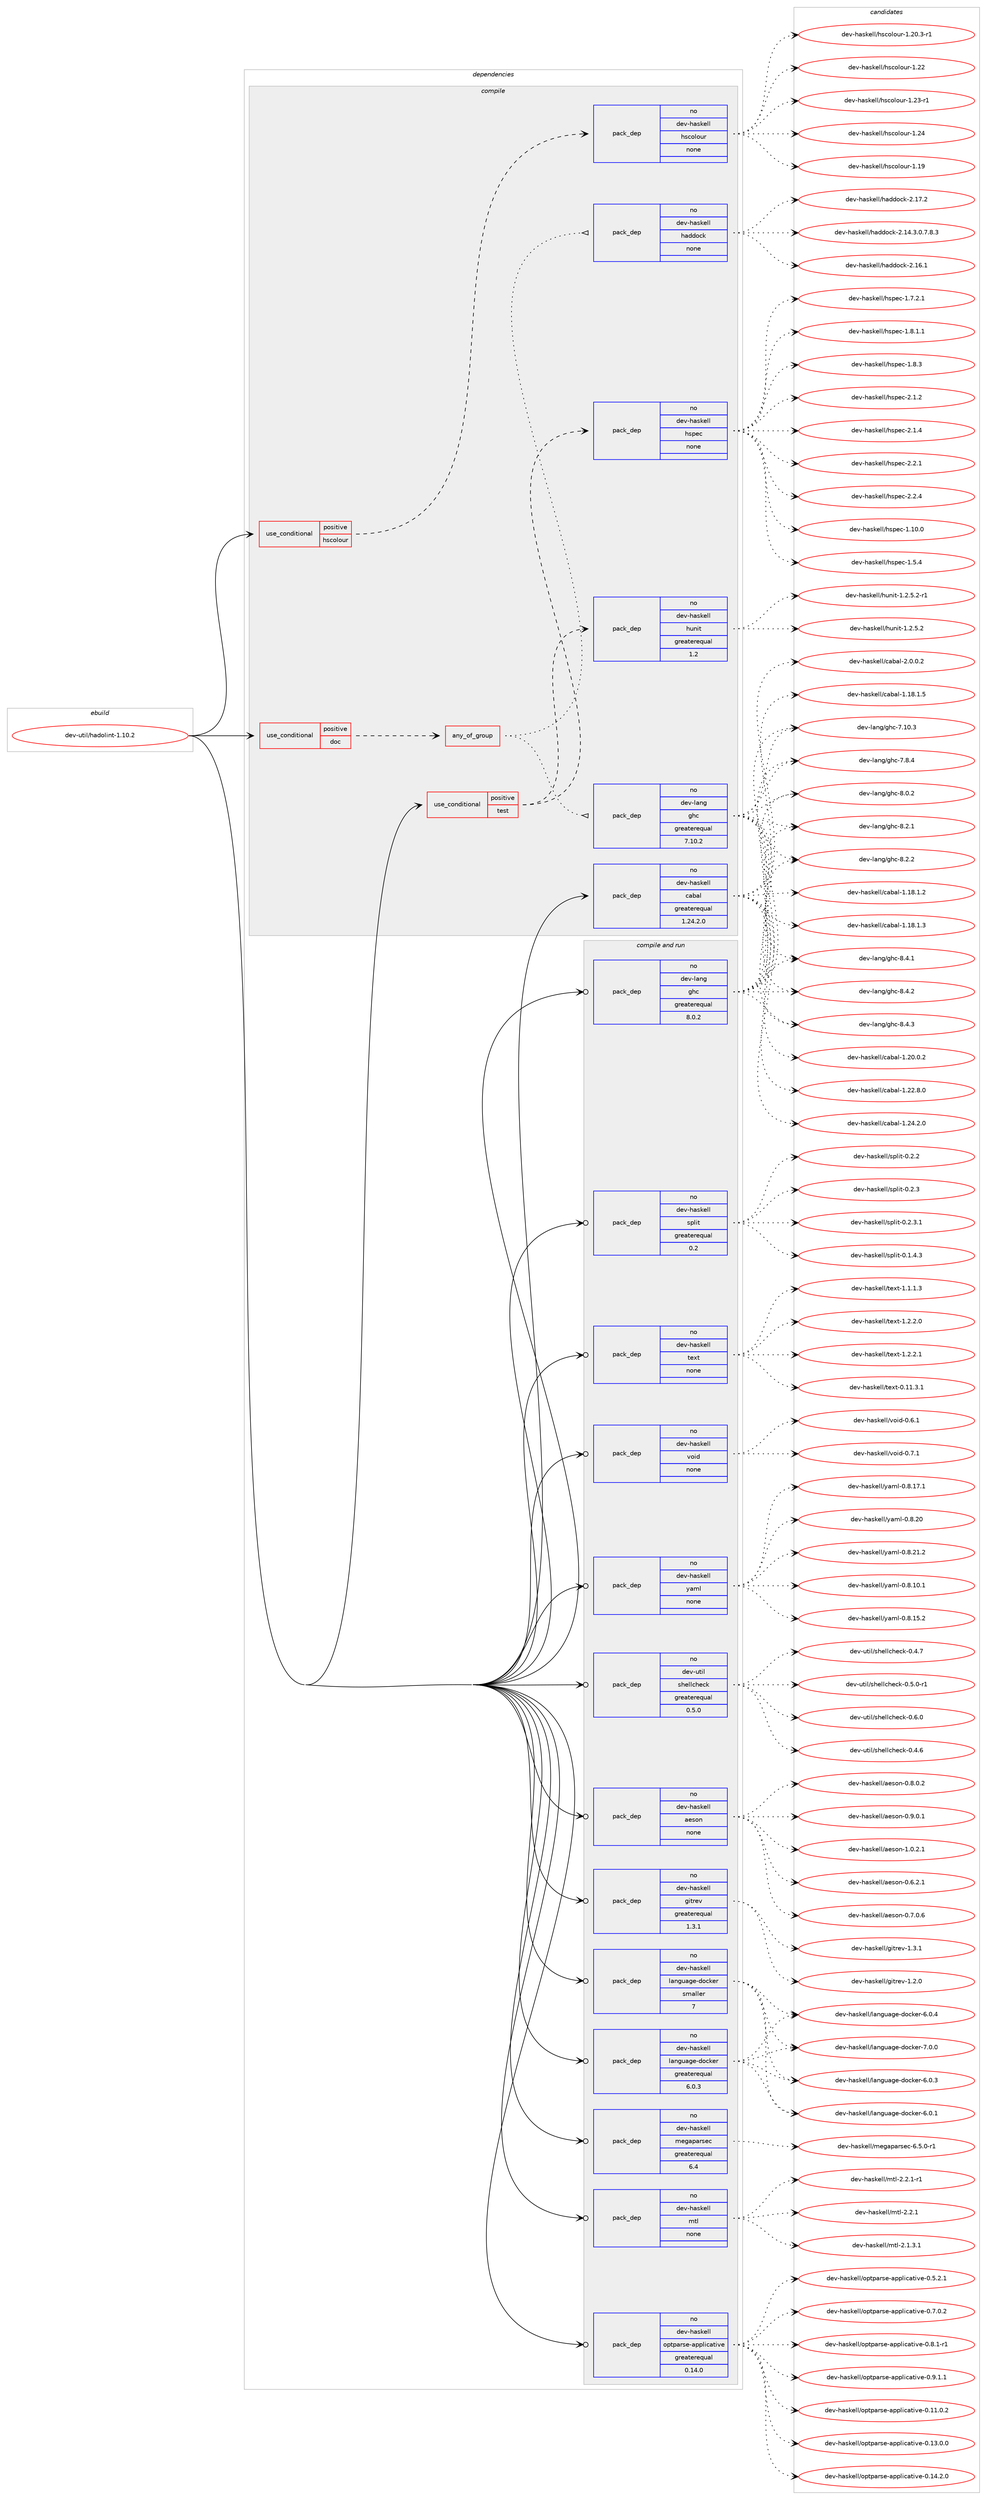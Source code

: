 digraph prolog {

# *************
# Graph options
# *************

newrank=true;
concentrate=true;
compound=true;
graph [rankdir=LR,fontname=Helvetica,fontsize=10,ranksep=1.5];#, ranksep=2.5, nodesep=0.2];
edge  [arrowhead=vee];
node  [fontname=Helvetica,fontsize=10];

# **********
# The ebuild
# **********

subgraph cluster_leftcol {
color=gray;
rank=same;
label=<<i>ebuild</i>>;
id [label="dev-util/hadolint-1.10.2", color=red, width=4, href="../dev-util/hadolint-1.10.2.svg"];
}

# ****************
# The dependencies
# ****************

subgraph cluster_midcol {
color=gray;
label=<<i>dependencies</i>>;
subgraph cluster_compile {
fillcolor="#eeeeee";
style=filled;
label=<<i>compile</i>>;
subgraph cond424519 {
dependency1546191 [label=<<TABLE BORDER="0" CELLBORDER="1" CELLSPACING="0" CELLPADDING="4"><TR><TD ROWSPAN="3" CELLPADDING="10">use_conditional</TD></TR><TR><TD>positive</TD></TR><TR><TD>doc</TD></TR></TABLE>>, shape=none, color=red];
subgraph any23062 {
dependency1546192 [label=<<TABLE BORDER="0" CELLBORDER="1" CELLSPACING="0" CELLPADDING="4"><TR><TD CELLPADDING="10">any_of_group</TD></TR></TABLE>>, shape=none, color=red];subgraph pack1098017 {
dependency1546193 [label=<<TABLE BORDER="0" CELLBORDER="1" CELLSPACING="0" CELLPADDING="4" WIDTH="220"><TR><TD ROWSPAN="6" CELLPADDING="30">pack_dep</TD></TR><TR><TD WIDTH="110">no</TD></TR><TR><TD>dev-haskell</TD></TR><TR><TD>haddock</TD></TR><TR><TD>none</TD></TR><TR><TD></TD></TR></TABLE>>, shape=none, color=blue];
}
dependency1546192:e -> dependency1546193:w [weight=20,style="dotted",arrowhead="oinv"];
subgraph pack1098018 {
dependency1546194 [label=<<TABLE BORDER="0" CELLBORDER="1" CELLSPACING="0" CELLPADDING="4" WIDTH="220"><TR><TD ROWSPAN="6" CELLPADDING="30">pack_dep</TD></TR><TR><TD WIDTH="110">no</TD></TR><TR><TD>dev-lang</TD></TR><TR><TD>ghc</TD></TR><TR><TD>greaterequal</TD></TR><TR><TD>7.10.2</TD></TR></TABLE>>, shape=none, color=blue];
}
dependency1546192:e -> dependency1546194:w [weight=20,style="dotted",arrowhead="oinv"];
}
dependency1546191:e -> dependency1546192:w [weight=20,style="dashed",arrowhead="vee"];
}
id:e -> dependency1546191:w [weight=20,style="solid",arrowhead="vee"];
subgraph cond424520 {
dependency1546195 [label=<<TABLE BORDER="0" CELLBORDER="1" CELLSPACING="0" CELLPADDING="4"><TR><TD ROWSPAN="3" CELLPADDING="10">use_conditional</TD></TR><TR><TD>positive</TD></TR><TR><TD>hscolour</TD></TR></TABLE>>, shape=none, color=red];
subgraph pack1098019 {
dependency1546196 [label=<<TABLE BORDER="0" CELLBORDER="1" CELLSPACING="0" CELLPADDING="4" WIDTH="220"><TR><TD ROWSPAN="6" CELLPADDING="30">pack_dep</TD></TR><TR><TD WIDTH="110">no</TD></TR><TR><TD>dev-haskell</TD></TR><TR><TD>hscolour</TD></TR><TR><TD>none</TD></TR><TR><TD></TD></TR></TABLE>>, shape=none, color=blue];
}
dependency1546195:e -> dependency1546196:w [weight=20,style="dashed",arrowhead="vee"];
}
id:e -> dependency1546195:w [weight=20,style="solid",arrowhead="vee"];
subgraph cond424521 {
dependency1546197 [label=<<TABLE BORDER="0" CELLBORDER="1" CELLSPACING="0" CELLPADDING="4"><TR><TD ROWSPAN="3" CELLPADDING="10">use_conditional</TD></TR><TR><TD>positive</TD></TR><TR><TD>test</TD></TR></TABLE>>, shape=none, color=red];
subgraph pack1098020 {
dependency1546198 [label=<<TABLE BORDER="0" CELLBORDER="1" CELLSPACING="0" CELLPADDING="4" WIDTH="220"><TR><TD ROWSPAN="6" CELLPADDING="30">pack_dep</TD></TR><TR><TD WIDTH="110">no</TD></TR><TR><TD>dev-haskell</TD></TR><TR><TD>hspec</TD></TR><TR><TD>none</TD></TR><TR><TD></TD></TR></TABLE>>, shape=none, color=blue];
}
dependency1546197:e -> dependency1546198:w [weight=20,style="dashed",arrowhead="vee"];
subgraph pack1098021 {
dependency1546199 [label=<<TABLE BORDER="0" CELLBORDER="1" CELLSPACING="0" CELLPADDING="4" WIDTH="220"><TR><TD ROWSPAN="6" CELLPADDING="30">pack_dep</TD></TR><TR><TD WIDTH="110">no</TD></TR><TR><TD>dev-haskell</TD></TR><TR><TD>hunit</TD></TR><TR><TD>greaterequal</TD></TR><TR><TD>1.2</TD></TR></TABLE>>, shape=none, color=blue];
}
dependency1546197:e -> dependency1546199:w [weight=20,style="dashed",arrowhead="vee"];
}
id:e -> dependency1546197:w [weight=20,style="solid",arrowhead="vee"];
subgraph pack1098022 {
dependency1546200 [label=<<TABLE BORDER="0" CELLBORDER="1" CELLSPACING="0" CELLPADDING="4" WIDTH="220"><TR><TD ROWSPAN="6" CELLPADDING="30">pack_dep</TD></TR><TR><TD WIDTH="110">no</TD></TR><TR><TD>dev-haskell</TD></TR><TR><TD>cabal</TD></TR><TR><TD>greaterequal</TD></TR><TR><TD>1.24.2.0</TD></TR></TABLE>>, shape=none, color=blue];
}
id:e -> dependency1546200:w [weight=20,style="solid",arrowhead="vee"];
}
subgraph cluster_compileandrun {
fillcolor="#eeeeee";
style=filled;
label=<<i>compile and run</i>>;
subgraph pack1098023 {
dependency1546201 [label=<<TABLE BORDER="0" CELLBORDER="1" CELLSPACING="0" CELLPADDING="4" WIDTH="220"><TR><TD ROWSPAN="6" CELLPADDING="30">pack_dep</TD></TR><TR><TD WIDTH="110">no</TD></TR><TR><TD>dev-haskell</TD></TR><TR><TD>aeson</TD></TR><TR><TD>none</TD></TR><TR><TD></TD></TR></TABLE>>, shape=none, color=blue];
}
id:e -> dependency1546201:w [weight=20,style="solid",arrowhead="odotvee"];
subgraph pack1098024 {
dependency1546202 [label=<<TABLE BORDER="0" CELLBORDER="1" CELLSPACING="0" CELLPADDING="4" WIDTH="220"><TR><TD ROWSPAN="6" CELLPADDING="30">pack_dep</TD></TR><TR><TD WIDTH="110">no</TD></TR><TR><TD>dev-haskell</TD></TR><TR><TD>gitrev</TD></TR><TR><TD>greaterequal</TD></TR><TR><TD>1.3.1</TD></TR></TABLE>>, shape=none, color=blue];
}
id:e -> dependency1546202:w [weight=20,style="solid",arrowhead="odotvee"];
subgraph pack1098025 {
dependency1546203 [label=<<TABLE BORDER="0" CELLBORDER="1" CELLSPACING="0" CELLPADDING="4" WIDTH="220"><TR><TD ROWSPAN="6" CELLPADDING="30">pack_dep</TD></TR><TR><TD WIDTH="110">no</TD></TR><TR><TD>dev-haskell</TD></TR><TR><TD>language-docker</TD></TR><TR><TD>greaterequal</TD></TR><TR><TD>6.0.3</TD></TR></TABLE>>, shape=none, color=blue];
}
id:e -> dependency1546203:w [weight=20,style="solid",arrowhead="odotvee"];
subgraph pack1098026 {
dependency1546204 [label=<<TABLE BORDER="0" CELLBORDER="1" CELLSPACING="0" CELLPADDING="4" WIDTH="220"><TR><TD ROWSPAN="6" CELLPADDING="30">pack_dep</TD></TR><TR><TD WIDTH="110">no</TD></TR><TR><TD>dev-haskell</TD></TR><TR><TD>language-docker</TD></TR><TR><TD>smaller</TD></TR><TR><TD>7</TD></TR></TABLE>>, shape=none, color=blue];
}
id:e -> dependency1546204:w [weight=20,style="solid",arrowhead="odotvee"];
subgraph pack1098027 {
dependency1546205 [label=<<TABLE BORDER="0" CELLBORDER="1" CELLSPACING="0" CELLPADDING="4" WIDTH="220"><TR><TD ROWSPAN="6" CELLPADDING="30">pack_dep</TD></TR><TR><TD WIDTH="110">no</TD></TR><TR><TD>dev-haskell</TD></TR><TR><TD>megaparsec</TD></TR><TR><TD>greaterequal</TD></TR><TR><TD>6.4</TD></TR></TABLE>>, shape=none, color=blue];
}
id:e -> dependency1546205:w [weight=20,style="solid",arrowhead="odotvee"];
subgraph pack1098028 {
dependency1546206 [label=<<TABLE BORDER="0" CELLBORDER="1" CELLSPACING="0" CELLPADDING="4" WIDTH="220"><TR><TD ROWSPAN="6" CELLPADDING="30">pack_dep</TD></TR><TR><TD WIDTH="110">no</TD></TR><TR><TD>dev-haskell</TD></TR><TR><TD>mtl</TD></TR><TR><TD>none</TD></TR><TR><TD></TD></TR></TABLE>>, shape=none, color=blue];
}
id:e -> dependency1546206:w [weight=20,style="solid",arrowhead="odotvee"];
subgraph pack1098029 {
dependency1546207 [label=<<TABLE BORDER="0" CELLBORDER="1" CELLSPACING="0" CELLPADDING="4" WIDTH="220"><TR><TD ROWSPAN="6" CELLPADDING="30">pack_dep</TD></TR><TR><TD WIDTH="110">no</TD></TR><TR><TD>dev-haskell</TD></TR><TR><TD>optparse-applicative</TD></TR><TR><TD>greaterequal</TD></TR><TR><TD>0.14.0</TD></TR></TABLE>>, shape=none, color=blue];
}
id:e -> dependency1546207:w [weight=20,style="solid",arrowhead="odotvee"];
subgraph pack1098030 {
dependency1546208 [label=<<TABLE BORDER="0" CELLBORDER="1" CELLSPACING="0" CELLPADDING="4" WIDTH="220"><TR><TD ROWSPAN="6" CELLPADDING="30">pack_dep</TD></TR><TR><TD WIDTH="110">no</TD></TR><TR><TD>dev-haskell</TD></TR><TR><TD>split</TD></TR><TR><TD>greaterequal</TD></TR><TR><TD>0.2</TD></TR></TABLE>>, shape=none, color=blue];
}
id:e -> dependency1546208:w [weight=20,style="solid",arrowhead="odotvee"];
subgraph pack1098031 {
dependency1546209 [label=<<TABLE BORDER="0" CELLBORDER="1" CELLSPACING="0" CELLPADDING="4" WIDTH="220"><TR><TD ROWSPAN="6" CELLPADDING="30">pack_dep</TD></TR><TR><TD WIDTH="110">no</TD></TR><TR><TD>dev-haskell</TD></TR><TR><TD>text</TD></TR><TR><TD>none</TD></TR><TR><TD></TD></TR></TABLE>>, shape=none, color=blue];
}
id:e -> dependency1546209:w [weight=20,style="solid",arrowhead="odotvee"];
subgraph pack1098032 {
dependency1546210 [label=<<TABLE BORDER="0" CELLBORDER="1" CELLSPACING="0" CELLPADDING="4" WIDTH="220"><TR><TD ROWSPAN="6" CELLPADDING="30">pack_dep</TD></TR><TR><TD WIDTH="110">no</TD></TR><TR><TD>dev-haskell</TD></TR><TR><TD>void</TD></TR><TR><TD>none</TD></TR><TR><TD></TD></TR></TABLE>>, shape=none, color=blue];
}
id:e -> dependency1546210:w [weight=20,style="solid",arrowhead="odotvee"];
subgraph pack1098033 {
dependency1546211 [label=<<TABLE BORDER="0" CELLBORDER="1" CELLSPACING="0" CELLPADDING="4" WIDTH="220"><TR><TD ROWSPAN="6" CELLPADDING="30">pack_dep</TD></TR><TR><TD WIDTH="110">no</TD></TR><TR><TD>dev-haskell</TD></TR><TR><TD>yaml</TD></TR><TR><TD>none</TD></TR><TR><TD></TD></TR></TABLE>>, shape=none, color=blue];
}
id:e -> dependency1546211:w [weight=20,style="solid",arrowhead="odotvee"];
subgraph pack1098034 {
dependency1546212 [label=<<TABLE BORDER="0" CELLBORDER="1" CELLSPACING="0" CELLPADDING="4" WIDTH="220"><TR><TD ROWSPAN="6" CELLPADDING="30">pack_dep</TD></TR><TR><TD WIDTH="110">no</TD></TR><TR><TD>dev-lang</TD></TR><TR><TD>ghc</TD></TR><TR><TD>greaterequal</TD></TR><TR><TD>8.0.2</TD></TR></TABLE>>, shape=none, color=blue];
}
id:e -> dependency1546212:w [weight=20,style="solid",arrowhead="odotvee"];
subgraph pack1098035 {
dependency1546213 [label=<<TABLE BORDER="0" CELLBORDER="1" CELLSPACING="0" CELLPADDING="4" WIDTH="220"><TR><TD ROWSPAN="6" CELLPADDING="30">pack_dep</TD></TR><TR><TD WIDTH="110">no</TD></TR><TR><TD>dev-util</TD></TR><TR><TD>shellcheck</TD></TR><TR><TD>greaterequal</TD></TR><TR><TD>0.5.0</TD></TR></TABLE>>, shape=none, color=blue];
}
id:e -> dependency1546213:w [weight=20,style="solid",arrowhead="odotvee"];
}
subgraph cluster_run {
fillcolor="#eeeeee";
style=filled;
label=<<i>run</i>>;
}
}

# **************
# The candidates
# **************

subgraph cluster_choices {
rank=same;
color=gray;
label=<<i>candidates</i>>;

subgraph choice1098017 {
color=black;
nodesep=1;
choice1001011184510497115107101108108471049710010011199107455046495246514648465546564651 [label="dev-haskell/haddock-2.14.3.0.7.8.3", color=red, width=4,href="../dev-haskell/haddock-2.14.3.0.7.8.3.svg"];
choice100101118451049711510710110810847104971001001119910745504649544649 [label="dev-haskell/haddock-2.16.1", color=red, width=4,href="../dev-haskell/haddock-2.16.1.svg"];
choice100101118451049711510710110810847104971001001119910745504649554650 [label="dev-haskell/haddock-2.17.2", color=red, width=4,href="../dev-haskell/haddock-2.17.2.svg"];
dependency1546193:e -> choice1001011184510497115107101108108471049710010011199107455046495246514648465546564651:w [style=dotted,weight="100"];
dependency1546193:e -> choice100101118451049711510710110810847104971001001119910745504649544649:w [style=dotted,weight="100"];
dependency1546193:e -> choice100101118451049711510710110810847104971001001119910745504649554650:w [style=dotted,weight="100"];
}
subgraph choice1098018 {
color=black;
nodesep=1;
choice1001011184510897110103471031049945554649484651 [label="dev-lang/ghc-7.10.3", color=red, width=4,href="../dev-lang/ghc-7.10.3.svg"];
choice10010111845108971101034710310499455546564652 [label="dev-lang/ghc-7.8.4", color=red, width=4,href="../dev-lang/ghc-7.8.4.svg"];
choice10010111845108971101034710310499455646484650 [label="dev-lang/ghc-8.0.2", color=red, width=4,href="../dev-lang/ghc-8.0.2.svg"];
choice10010111845108971101034710310499455646504649 [label="dev-lang/ghc-8.2.1", color=red, width=4,href="../dev-lang/ghc-8.2.1.svg"];
choice10010111845108971101034710310499455646504650 [label="dev-lang/ghc-8.2.2", color=red, width=4,href="../dev-lang/ghc-8.2.2.svg"];
choice10010111845108971101034710310499455646524649 [label="dev-lang/ghc-8.4.1", color=red, width=4,href="../dev-lang/ghc-8.4.1.svg"];
choice10010111845108971101034710310499455646524650 [label="dev-lang/ghc-8.4.2", color=red, width=4,href="../dev-lang/ghc-8.4.2.svg"];
choice10010111845108971101034710310499455646524651 [label="dev-lang/ghc-8.4.3", color=red, width=4,href="../dev-lang/ghc-8.4.3.svg"];
dependency1546194:e -> choice1001011184510897110103471031049945554649484651:w [style=dotted,weight="100"];
dependency1546194:e -> choice10010111845108971101034710310499455546564652:w [style=dotted,weight="100"];
dependency1546194:e -> choice10010111845108971101034710310499455646484650:w [style=dotted,weight="100"];
dependency1546194:e -> choice10010111845108971101034710310499455646504649:w [style=dotted,weight="100"];
dependency1546194:e -> choice10010111845108971101034710310499455646504650:w [style=dotted,weight="100"];
dependency1546194:e -> choice10010111845108971101034710310499455646524649:w [style=dotted,weight="100"];
dependency1546194:e -> choice10010111845108971101034710310499455646524650:w [style=dotted,weight="100"];
dependency1546194:e -> choice10010111845108971101034710310499455646524651:w [style=dotted,weight="100"];
}
subgraph choice1098019 {
color=black;
nodesep=1;
choice100101118451049711510710110810847104115991111081111171144549464957 [label="dev-haskell/hscolour-1.19", color=red, width=4,href="../dev-haskell/hscolour-1.19.svg"];
choice10010111845104971151071011081084710411599111108111117114454946504846514511449 [label="dev-haskell/hscolour-1.20.3-r1", color=red, width=4,href="../dev-haskell/hscolour-1.20.3-r1.svg"];
choice100101118451049711510710110810847104115991111081111171144549465050 [label="dev-haskell/hscolour-1.22", color=red, width=4,href="../dev-haskell/hscolour-1.22.svg"];
choice1001011184510497115107101108108471041159911110811111711445494650514511449 [label="dev-haskell/hscolour-1.23-r1", color=red, width=4,href="../dev-haskell/hscolour-1.23-r1.svg"];
choice100101118451049711510710110810847104115991111081111171144549465052 [label="dev-haskell/hscolour-1.24", color=red, width=4,href="../dev-haskell/hscolour-1.24.svg"];
dependency1546196:e -> choice100101118451049711510710110810847104115991111081111171144549464957:w [style=dotted,weight="100"];
dependency1546196:e -> choice10010111845104971151071011081084710411599111108111117114454946504846514511449:w [style=dotted,weight="100"];
dependency1546196:e -> choice100101118451049711510710110810847104115991111081111171144549465050:w [style=dotted,weight="100"];
dependency1546196:e -> choice1001011184510497115107101108108471041159911110811111711445494650514511449:w [style=dotted,weight="100"];
dependency1546196:e -> choice100101118451049711510710110810847104115991111081111171144549465052:w [style=dotted,weight="100"];
}
subgraph choice1098020 {
color=black;
nodesep=1;
choice1001011184510497115107101108108471041151121019945494649484648 [label="dev-haskell/hspec-1.10.0", color=red, width=4,href="../dev-haskell/hspec-1.10.0.svg"];
choice10010111845104971151071011081084710411511210199454946534652 [label="dev-haskell/hspec-1.5.4", color=red, width=4,href="../dev-haskell/hspec-1.5.4.svg"];
choice100101118451049711510710110810847104115112101994549465546504649 [label="dev-haskell/hspec-1.7.2.1", color=red, width=4,href="../dev-haskell/hspec-1.7.2.1.svg"];
choice100101118451049711510710110810847104115112101994549465646494649 [label="dev-haskell/hspec-1.8.1.1", color=red, width=4,href="../dev-haskell/hspec-1.8.1.1.svg"];
choice10010111845104971151071011081084710411511210199454946564651 [label="dev-haskell/hspec-1.8.3", color=red, width=4,href="../dev-haskell/hspec-1.8.3.svg"];
choice10010111845104971151071011081084710411511210199455046494650 [label="dev-haskell/hspec-2.1.2", color=red, width=4,href="../dev-haskell/hspec-2.1.2.svg"];
choice10010111845104971151071011081084710411511210199455046494652 [label="dev-haskell/hspec-2.1.4", color=red, width=4,href="../dev-haskell/hspec-2.1.4.svg"];
choice10010111845104971151071011081084710411511210199455046504649 [label="dev-haskell/hspec-2.2.1", color=red, width=4,href="../dev-haskell/hspec-2.2.1.svg"];
choice10010111845104971151071011081084710411511210199455046504652 [label="dev-haskell/hspec-2.2.4", color=red, width=4,href="../dev-haskell/hspec-2.2.4.svg"];
dependency1546198:e -> choice1001011184510497115107101108108471041151121019945494649484648:w [style=dotted,weight="100"];
dependency1546198:e -> choice10010111845104971151071011081084710411511210199454946534652:w [style=dotted,weight="100"];
dependency1546198:e -> choice100101118451049711510710110810847104115112101994549465546504649:w [style=dotted,weight="100"];
dependency1546198:e -> choice100101118451049711510710110810847104115112101994549465646494649:w [style=dotted,weight="100"];
dependency1546198:e -> choice10010111845104971151071011081084710411511210199454946564651:w [style=dotted,weight="100"];
dependency1546198:e -> choice10010111845104971151071011081084710411511210199455046494650:w [style=dotted,weight="100"];
dependency1546198:e -> choice10010111845104971151071011081084710411511210199455046494652:w [style=dotted,weight="100"];
dependency1546198:e -> choice10010111845104971151071011081084710411511210199455046504649:w [style=dotted,weight="100"];
dependency1546198:e -> choice10010111845104971151071011081084710411511210199455046504652:w [style=dotted,weight="100"];
}
subgraph choice1098021 {
color=black;
nodesep=1;
choice1001011184510497115107101108108471041171101051164549465046534650 [label="dev-haskell/hunit-1.2.5.2", color=red, width=4,href="../dev-haskell/hunit-1.2.5.2.svg"];
choice10010111845104971151071011081084710411711010511645494650465346504511449 [label="dev-haskell/hunit-1.2.5.2-r1", color=red, width=4,href="../dev-haskell/hunit-1.2.5.2-r1.svg"];
dependency1546199:e -> choice1001011184510497115107101108108471041171101051164549465046534650:w [style=dotted,weight="100"];
dependency1546199:e -> choice10010111845104971151071011081084710411711010511645494650465346504511449:w [style=dotted,weight="100"];
}
subgraph choice1098022 {
color=black;
nodesep=1;
choice10010111845104971151071011081084799979897108454946495646494650 [label="dev-haskell/cabal-1.18.1.2", color=red, width=4,href="../dev-haskell/cabal-1.18.1.2.svg"];
choice10010111845104971151071011081084799979897108454946495646494651 [label="dev-haskell/cabal-1.18.1.3", color=red, width=4,href="../dev-haskell/cabal-1.18.1.3.svg"];
choice10010111845104971151071011081084799979897108454946495646494653 [label="dev-haskell/cabal-1.18.1.5", color=red, width=4,href="../dev-haskell/cabal-1.18.1.5.svg"];
choice10010111845104971151071011081084799979897108454946504846484650 [label="dev-haskell/cabal-1.20.0.2", color=red, width=4,href="../dev-haskell/cabal-1.20.0.2.svg"];
choice10010111845104971151071011081084799979897108454946505046564648 [label="dev-haskell/cabal-1.22.8.0", color=red, width=4,href="../dev-haskell/cabal-1.22.8.0.svg"];
choice10010111845104971151071011081084799979897108454946505246504648 [label="dev-haskell/cabal-1.24.2.0", color=red, width=4,href="../dev-haskell/cabal-1.24.2.0.svg"];
choice100101118451049711510710110810847999798971084550464846484650 [label="dev-haskell/cabal-2.0.0.2", color=red, width=4,href="../dev-haskell/cabal-2.0.0.2.svg"];
dependency1546200:e -> choice10010111845104971151071011081084799979897108454946495646494650:w [style=dotted,weight="100"];
dependency1546200:e -> choice10010111845104971151071011081084799979897108454946495646494651:w [style=dotted,weight="100"];
dependency1546200:e -> choice10010111845104971151071011081084799979897108454946495646494653:w [style=dotted,weight="100"];
dependency1546200:e -> choice10010111845104971151071011081084799979897108454946504846484650:w [style=dotted,weight="100"];
dependency1546200:e -> choice10010111845104971151071011081084799979897108454946505046564648:w [style=dotted,weight="100"];
dependency1546200:e -> choice10010111845104971151071011081084799979897108454946505246504648:w [style=dotted,weight="100"];
dependency1546200:e -> choice100101118451049711510710110810847999798971084550464846484650:w [style=dotted,weight="100"];
}
subgraph choice1098023 {
color=black;
nodesep=1;
choice100101118451049711510710110810847971011151111104548465446504649 [label="dev-haskell/aeson-0.6.2.1", color=red, width=4,href="../dev-haskell/aeson-0.6.2.1.svg"];
choice100101118451049711510710110810847971011151111104548465546484654 [label="dev-haskell/aeson-0.7.0.6", color=red, width=4,href="../dev-haskell/aeson-0.7.0.6.svg"];
choice100101118451049711510710110810847971011151111104548465646484650 [label="dev-haskell/aeson-0.8.0.2", color=red, width=4,href="../dev-haskell/aeson-0.8.0.2.svg"];
choice100101118451049711510710110810847971011151111104548465746484649 [label="dev-haskell/aeson-0.9.0.1", color=red, width=4,href="../dev-haskell/aeson-0.9.0.1.svg"];
choice100101118451049711510710110810847971011151111104549464846504649 [label="dev-haskell/aeson-1.0.2.1", color=red, width=4,href="../dev-haskell/aeson-1.0.2.1.svg"];
dependency1546201:e -> choice100101118451049711510710110810847971011151111104548465446504649:w [style=dotted,weight="100"];
dependency1546201:e -> choice100101118451049711510710110810847971011151111104548465546484654:w [style=dotted,weight="100"];
dependency1546201:e -> choice100101118451049711510710110810847971011151111104548465646484650:w [style=dotted,weight="100"];
dependency1546201:e -> choice100101118451049711510710110810847971011151111104548465746484649:w [style=dotted,weight="100"];
dependency1546201:e -> choice100101118451049711510710110810847971011151111104549464846504649:w [style=dotted,weight="100"];
}
subgraph choice1098024 {
color=black;
nodesep=1;
choice100101118451049711510710110810847103105116114101118454946504648 [label="dev-haskell/gitrev-1.2.0", color=red, width=4,href="../dev-haskell/gitrev-1.2.0.svg"];
choice100101118451049711510710110810847103105116114101118454946514649 [label="dev-haskell/gitrev-1.3.1", color=red, width=4,href="../dev-haskell/gitrev-1.3.1.svg"];
dependency1546202:e -> choice100101118451049711510710110810847103105116114101118454946504648:w [style=dotted,weight="100"];
dependency1546202:e -> choice100101118451049711510710110810847103105116114101118454946514649:w [style=dotted,weight="100"];
}
subgraph choice1098025 {
color=black;
nodesep=1;
choice10010111845104971151071011081084710897110103117971031014510011199107101114455446484649 [label="dev-haskell/language-docker-6.0.1", color=red, width=4,href="../dev-haskell/language-docker-6.0.1.svg"];
choice10010111845104971151071011081084710897110103117971031014510011199107101114455446484651 [label="dev-haskell/language-docker-6.0.3", color=red, width=4,href="../dev-haskell/language-docker-6.0.3.svg"];
choice10010111845104971151071011081084710897110103117971031014510011199107101114455446484652 [label="dev-haskell/language-docker-6.0.4", color=red, width=4,href="../dev-haskell/language-docker-6.0.4.svg"];
choice10010111845104971151071011081084710897110103117971031014510011199107101114455546484648 [label="dev-haskell/language-docker-7.0.0", color=red, width=4,href="../dev-haskell/language-docker-7.0.0.svg"];
dependency1546203:e -> choice10010111845104971151071011081084710897110103117971031014510011199107101114455446484649:w [style=dotted,weight="100"];
dependency1546203:e -> choice10010111845104971151071011081084710897110103117971031014510011199107101114455446484651:w [style=dotted,weight="100"];
dependency1546203:e -> choice10010111845104971151071011081084710897110103117971031014510011199107101114455446484652:w [style=dotted,weight="100"];
dependency1546203:e -> choice10010111845104971151071011081084710897110103117971031014510011199107101114455546484648:w [style=dotted,weight="100"];
}
subgraph choice1098026 {
color=black;
nodesep=1;
choice10010111845104971151071011081084710897110103117971031014510011199107101114455446484649 [label="dev-haskell/language-docker-6.0.1", color=red, width=4,href="../dev-haskell/language-docker-6.0.1.svg"];
choice10010111845104971151071011081084710897110103117971031014510011199107101114455446484651 [label="dev-haskell/language-docker-6.0.3", color=red, width=4,href="../dev-haskell/language-docker-6.0.3.svg"];
choice10010111845104971151071011081084710897110103117971031014510011199107101114455446484652 [label="dev-haskell/language-docker-6.0.4", color=red, width=4,href="../dev-haskell/language-docker-6.0.4.svg"];
choice10010111845104971151071011081084710897110103117971031014510011199107101114455546484648 [label="dev-haskell/language-docker-7.0.0", color=red, width=4,href="../dev-haskell/language-docker-7.0.0.svg"];
dependency1546204:e -> choice10010111845104971151071011081084710897110103117971031014510011199107101114455446484649:w [style=dotted,weight="100"];
dependency1546204:e -> choice10010111845104971151071011081084710897110103117971031014510011199107101114455446484651:w [style=dotted,weight="100"];
dependency1546204:e -> choice10010111845104971151071011081084710897110103117971031014510011199107101114455446484652:w [style=dotted,weight="100"];
dependency1546204:e -> choice10010111845104971151071011081084710897110103117971031014510011199107101114455546484648:w [style=dotted,weight="100"];
}
subgraph choice1098027 {
color=black;
nodesep=1;
choice1001011184510497115107101108108471091011039711297114115101994554465346484511449 [label="dev-haskell/megaparsec-6.5.0-r1", color=red, width=4,href="../dev-haskell/megaparsec-6.5.0-r1.svg"];
dependency1546205:e -> choice1001011184510497115107101108108471091011039711297114115101994554465346484511449:w [style=dotted,weight="100"];
}
subgraph choice1098028 {
color=black;
nodesep=1;
choice1001011184510497115107101108108471091161084550464946514649 [label="dev-haskell/mtl-2.1.3.1", color=red, width=4,href="../dev-haskell/mtl-2.1.3.1.svg"];
choice100101118451049711510710110810847109116108455046504649 [label="dev-haskell/mtl-2.2.1", color=red, width=4,href="../dev-haskell/mtl-2.2.1.svg"];
choice1001011184510497115107101108108471091161084550465046494511449 [label="dev-haskell/mtl-2.2.1-r1", color=red, width=4,href="../dev-haskell/mtl-2.2.1-r1.svg"];
dependency1546206:e -> choice1001011184510497115107101108108471091161084550464946514649:w [style=dotted,weight="100"];
dependency1546206:e -> choice100101118451049711510710110810847109116108455046504649:w [style=dotted,weight="100"];
dependency1546206:e -> choice1001011184510497115107101108108471091161084550465046494511449:w [style=dotted,weight="100"];
}
subgraph choice1098029 {
color=black;
nodesep=1;
choice1001011184510497115107101108108471111121161129711411510145971121121081059997116105118101454846494946484650 [label="dev-haskell/optparse-applicative-0.11.0.2", color=red, width=4,href="../dev-haskell/optparse-applicative-0.11.0.2.svg"];
choice1001011184510497115107101108108471111121161129711411510145971121121081059997116105118101454846495146484648 [label="dev-haskell/optparse-applicative-0.13.0.0", color=red, width=4,href="../dev-haskell/optparse-applicative-0.13.0.0.svg"];
choice1001011184510497115107101108108471111121161129711411510145971121121081059997116105118101454846495246504648 [label="dev-haskell/optparse-applicative-0.14.2.0", color=red, width=4,href="../dev-haskell/optparse-applicative-0.14.2.0.svg"];
choice10010111845104971151071011081084711111211611297114115101459711211210810599971161051181014548465346504649 [label="dev-haskell/optparse-applicative-0.5.2.1", color=red, width=4,href="../dev-haskell/optparse-applicative-0.5.2.1.svg"];
choice10010111845104971151071011081084711111211611297114115101459711211210810599971161051181014548465546484650 [label="dev-haskell/optparse-applicative-0.7.0.2", color=red, width=4,href="../dev-haskell/optparse-applicative-0.7.0.2.svg"];
choice10010111845104971151071011081084711111211611297114115101459711211210810599971161051181014548465646494511449 [label="dev-haskell/optparse-applicative-0.8.1-r1", color=red, width=4,href="../dev-haskell/optparse-applicative-0.8.1-r1.svg"];
choice10010111845104971151071011081084711111211611297114115101459711211210810599971161051181014548465746494649 [label="dev-haskell/optparse-applicative-0.9.1.1", color=red, width=4,href="../dev-haskell/optparse-applicative-0.9.1.1.svg"];
dependency1546207:e -> choice1001011184510497115107101108108471111121161129711411510145971121121081059997116105118101454846494946484650:w [style=dotted,weight="100"];
dependency1546207:e -> choice1001011184510497115107101108108471111121161129711411510145971121121081059997116105118101454846495146484648:w [style=dotted,weight="100"];
dependency1546207:e -> choice1001011184510497115107101108108471111121161129711411510145971121121081059997116105118101454846495246504648:w [style=dotted,weight="100"];
dependency1546207:e -> choice10010111845104971151071011081084711111211611297114115101459711211210810599971161051181014548465346504649:w [style=dotted,weight="100"];
dependency1546207:e -> choice10010111845104971151071011081084711111211611297114115101459711211210810599971161051181014548465546484650:w [style=dotted,weight="100"];
dependency1546207:e -> choice10010111845104971151071011081084711111211611297114115101459711211210810599971161051181014548465646494511449:w [style=dotted,weight="100"];
dependency1546207:e -> choice10010111845104971151071011081084711111211611297114115101459711211210810599971161051181014548465746494649:w [style=dotted,weight="100"];
}
subgraph choice1098030 {
color=black;
nodesep=1;
choice1001011184510497115107101108108471151121081051164548464946524651 [label="dev-haskell/split-0.1.4.3", color=red, width=4,href="../dev-haskell/split-0.1.4.3.svg"];
choice100101118451049711510710110810847115112108105116454846504650 [label="dev-haskell/split-0.2.2", color=red, width=4,href="../dev-haskell/split-0.2.2.svg"];
choice100101118451049711510710110810847115112108105116454846504651 [label="dev-haskell/split-0.2.3", color=red, width=4,href="../dev-haskell/split-0.2.3.svg"];
choice1001011184510497115107101108108471151121081051164548465046514649 [label="dev-haskell/split-0.2.3.1", color=red, width=4,href="../dev-haskell/split-0.2.3.1.svg"];
dependency1546208:e -> choice1001011184510497115107101108108471151121081051164548464946524651:w [style=dotted,weight="100"];
dependency1546208:e -> choice100101118451049711510710110810847115112108105116454846504650:w [style=dotted,weight="100"];
dependency1546208:e -> choice100101118451049711510710110810847115112108105116454846504651:w [style=dotted,weight="100"];
dependency1546208:e -> choice1001011184510497115107101108108471151121081051164548465046514649:w [style=dotted,weight="100"];
}
subgraph choice1098031 {
color=black;
nodesep=1;
choice100101118451049711510710110810847116101120116454846494946514649 [label="dev-haskell/text-0.11.3.1", color=red, width=4,href="../dev-haskell/text-0.11.3.1.svg"];
choice1001011184510497115107101108108471161011201164549464946494651 [label="dev-haskell/text-1.1.1.3", color=red, width=4,href="../dev-haskell/text-1.1.1.3.svg"];
choice1001011184510497115107101108108471161011201164549465046504648 [label="dev-haskell/text-1.2.2.0", color=red, width=4,href="../dev-haskell/text-1.2.2.0.svg"];
choice1001011184510497115107101108108471161011201164549465046504649 [label="dev-haskell/text-1.2.2.1", color=red, width=4,href="../dev-haskell/text-1.2.2.1.svg"];
dependency1546209:e -> choice100101118451049711510710110810847116101120116454846494946514649:w [style=dotted,weight="100"];
dependency1546209:e -> choice1001011184510497115107101108108471161011201164549464946494651:w [style=dotted,weight="100"];
dependency1546209:e -> choice1001011184510497115107101108108471161011201164549465046504648:w [style=dotted,weight="100"];
dependency1546209:e -> choice1001011184510497115107101108108471161011201164549465046504649:w [style=dotted,weight="100"];
}
subgraph choice1098032 {
color=black;
nodesep=1;
choice100101118451049711510710110810847118111105100454846544649 [label="dev-haskell/void-0.6.1", color=red, width=4,href="../dev-haskell/void-0.6.1.svg"];
choice100101118451049711510710110810847118111105100454846554649 [label="dev-haskell/void-0.7.1", color=red, width=4,href="../dev-haskell/void-0.7.1.svg"];
dependency1546210:e -> choice100101118451049711510710110810847118111105100454846544649:w [style=dotted,weight="100"];
dependency1546210:e -> choice100101118451049711510710110810847118111105100454846554649:w [style=dotted,weight="100"];
}
subgraph choice1098033 {
color=black;
nodesep=1;
choice10010111845104971151071011081084712197109108454846564649484649 [label="dev-haskell/yaml-0.8.10.1", color=red, width=4,href="../dev-haskell/yaml-0.8.10.1.svg"];
choice10010111845104971151071011081084712197109108454846564649534650 [label="dev-haskell/yaml-0.8.15.2", color=red, width=4,href="../dev-haskell/yaml-0.8.15.2.svg"];
choice10010111845104971151071011081084712197109108454846564649554649 [label="dev-haskell/yaml-0.8.17.1", color=red, width=4,href="../dev-haskell/yaml-0.8.17.1.svg"];
choice1001011184510497115107101108108471219710910845484656465048 [label="dev-haskell/yaml-0.8.20", color=red, width=4,href="../dev-haskell/yaml-0.8.20.svg"];
choice10010111845104971151071011081084712197109108454846564650494650 [label="dev-haskell/yaml-0.8.21.2", color=red, width=4,href="../dev-haskell/yaml-0.8.21.2.svg"];
dependency1546211:e -> choice10010111845104971151071011081084712197109108454846564649484649:w [style=dotted,weight="100"];
dependency1546211:e -> choice10010111845104971151071011081084712197109108454846564649534650:w [style=dotted,weight="100"];
dependency1546211:e -> choice10010111845104971151071011081084712197109108454846564649554649:w [style=dotted,weight="100"];
dependency1546211:e -> choice1001011184510497115107101108108471219710910845484656465048:w [style=dotted,weight="100"];
dependency1546211:e -> choice10010111845104971151071011081084712197109108454846564650494650:w [style=dotted,weight="100"];
}
subgraph choice1098034 {
color=black;
nodesep=1;
choice1001011184510897110103471031049945554649484651 [label="dev-lang/ghc-7.10.3", color=red, width=4,href="../dev-lang/ghc-7.10.3.svg"];
choice10010111845108971101034710310499455546564652 [label="dev-lang/ghc-7.8.4", color=red, width=4,href="../dev-lang/ghc-7.8.4.svg"];
choice10010111845108971101034710310499455646484650 [label="dev-lang/ghc-8.0.2", color=red, width=4,href="../dev-lang/ghc-8.0.2.svg"];
choice10010111845108971101034710310499455646504649 [label="dev-lang/ghc-8.2.1", color=red, width=4,href="../dev-lang/ghc-8.2.1.svg"];
choice10010111845108971101034710310499455646504650 [label="dev-lang/ghc-8.2.2", color=red, width=4,href="../dev-lang/ghc-8.2.2.svg"];
choice10010111845108971101034710310499455646524649 [label="dev-lang/ghc-8.4.1", color=red, width=4,href="../dev-lang/ghc-8.4.1.svg"];
choice10010111845108971101034710310499455646524650 [label="dev-lang/ghc-8.4.2", color=red, width=4,href="../dev-lang/ghc-8.4.2.svg"];
choice10010111845108971101034710310499455646524651 [label="dev-lang/ghc-8.4.3", color=red, width=4,href="../dev-lang/ghc-8.4.3.svg"];
dependency1546212:e -> choice1001011184510897110103471031049945554649484651:w [style=dotted,weight="100"];
dependency1546212:e -> choice10010111845108971101034710310499455546564652:w [style=dotted,weight="100"];
dependency1546212:e -> choice10010111845108971101034710310499455646484650:w [style=dotted,weight="100"];
dependency1546212:e -> choice10010111845108971101034710310499455646504649:w [style=dotted,weight="100"];
dependency1546212:e -> choice10010111845108971101034710310499455646504650:w [style=dotted,weight="100"];
dependency1546212:e -> choice10010111845108971101034710310499455646524649:w [style=dotted,weight="100"];
dependency1546212:e -> choice10010111845108971101034710310499455646524650:w [style=dotted,weight="100"];
dependency1546212:e -> choice10010111845108971101034710310499455646524651:w [style=dotted,weight="100"];
}
subgraph choice1098035 {
color=black;
nodesep=1;
choice10010111845117116105108471151041011081089910410199107454846524654 [label="dev-util/shellcheck-0.4.6", color=red, width=4,href="../dev-util/shellcheck-0.4.6.svg"];
choice10010111845117116105108471151041011081089910410199107454846524655 [label="dev-util/shellcheck-0.4.7", color=red, width=4,href="../dev-util/shellcheck-0.4.7.svg"];
choice100101118451171161051084711510410110810899104101991074548465346484511449 [label="dev-util/shellcheck-0.5.0-r1", color=red, width=4,href="../dev-util/shellcheck-0.5.0-r1.svg"];
choice10010111845117116105108471151041011081089910410199107454846544648 [label="dev-util/shellcheck-0.6.0", color=red, width=4,href="../dev-util/shellcheck-0.6.0.svg"];
dependency1546213:e -> choice10010111845117116105108471151041011081089910410199107454846524654:w [style=dotted,weight="100"];
dependency1546213:e -> choice10010111845117116105108471151041011081089910410199107454846524655:w [style=dotted,weight="100"];
dependency1546213:e -> choice100101118451171161051084711510410110810899104101991074548465346484511449:w [style=dotted,weight="100"];
dependency1546213:e -> choice10010111845117116105108471151041011081089910410199107454846544648:w [style=dotted,weight="100"];
}
}

}

